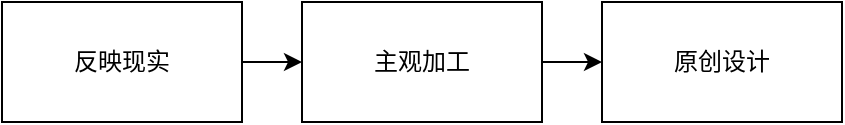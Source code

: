 <mxfile version="14.4.3" type="device"><diagram id="sDGDc9FWuN8zKqr0Oot7" name="Page-1"><mxGraphModel dx="1086" dy="806" grid="1" gridSize="10" guides="1" tooltips="1" connect="1" arrows="1" fold="1" page="1" pageScale="1" pageWidth="850" pageHeight="1100" math="0" shadow="0"><root><mxCell id="0"/><mxCell id="1" parent="0"/><mxCell id="5CNNrvYq4GuohgJ1bPhN-3" style="edgeStyle=orthogonalEdgeStyle;rounded=0;orthogonalLoop=1;jettySize=auto;html=1;entryX=0;entryY=0.5;entryDx=0;entryDy=0;" edge="1" parent="1" source="5CNNrvYq4GuohgJ1bPhN-1" target="5CNNrvYq4GuohgJ1bPhN-2"><mxGeometry relative="1" as="geometry"/></mxCell><mxCell id="5CNNrvYq4GuohgJ1bPhN-1" value="反映现实" style="rounded=0;whiteSpace=wrap;html=1;" vertex="1" parent="1"><mxGeometry x="210" y="480" width="120" height="60" as="geometry"/></mxCell><mxCell id="5CNNrvYq4GuohgJ1bPhN-5" style="edgeStyle=orthogonalEdgeStyle;rounded=0;orthogonalLoop=1;jettySize=auto;html=1;entryX=0;entryY=0.5;entryDx=0;entryDy=0;" edge="1" parent="1" source="5CNNrvYq4GuohgJ1bPhN-2" target="5CNNrvYq4GuohgJ1bPhN-4"><mxGeometry relative="1" as="geometry"/></mxCell><mxCell id="5CNNrvYq4GuohgJ1bPhN-2" value="主观加工" style="rounded=0;whiteSpace=wrap;html=1;" vertex="1" parent="1"><mxGeometry x="360" y="480" width="120" height="60" as="geometry"/></mxCell><mxCell id="5CNNrvYq4GuohgJ1bPhN-4" value="原创设计" style="rounded=0;whiteSpace=wrap;html=1;" vertex="1" parent="1"><mxGeometry x="510" y="480" width="120" height="60" as="geometry"/></mxCell></root></mxGraphModel></diagram></mxfile>